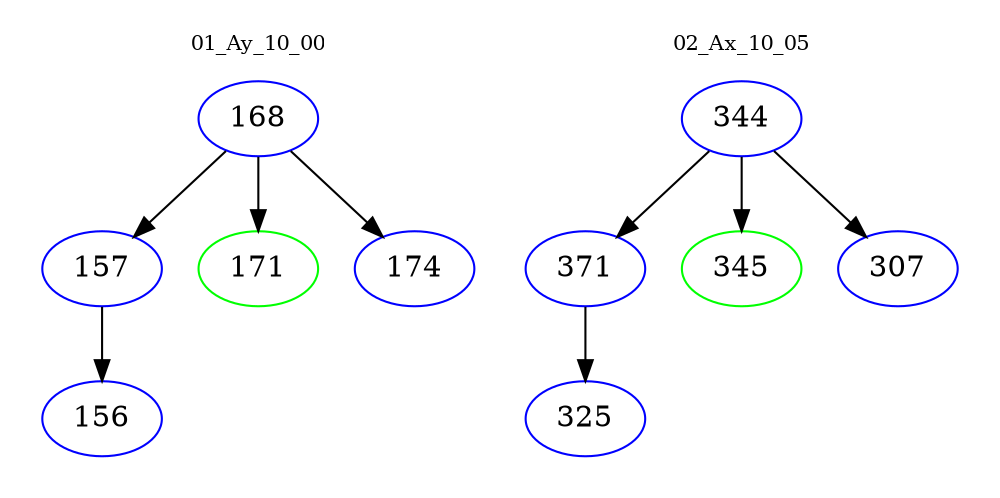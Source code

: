 digraph{
subgraph cluster_0 {
color = white
label = "01_Ay_10_00";
fontsize=10;
T0_168 [label="168", color="blue"]
T0_168 -> T0_157 [color="black"]
T0_157 [label="157", color="blue"]
T0_157 -> T0_156 [color="black"]
T0_156 [label="156", color="blue"]
T0_168 -> T0_171 [color="black"]
T0_171 [label="171", color="green"]
T0_168 -> T0_174 [color="black"]
T0_174 [label="174", color="blue"]
}
subgraph cluster_1 {
color = white
label = "02_Ax_10_05";
fontsize=10;
T1_344 [label="344", color="blue"]
T1_344 -> T1_371 [color="black"]
T1_371 [label="371", color="blue"]
T1_371 -> T1_325 [color="black"]
T1_325 [label="325", color="blue"]
T1_344 -> T1_345 [color="black"]
T1_345 [label="345", color="green"]
T1_344 -> T1_307 [color="black"]
T1_307 [label="307", color="blue"]
}
}
